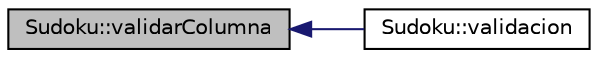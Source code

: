 digraph "Sudoku::validarColumna"
{
  edge [fontname="Helvetica",fontsize="10",labelfontname="Helvetica",labelfontsize="10"];
  node [fontname="Helvetica",fontsize="10",shape=record];
  rankdir="LR";
  Node1 [label="Sudoku::validarColumna",height=0.2,width=0.4,color="black", fillcolor="grey75", style="filled" fontcolor="black"];
  Node1 -> Node2 [dir="back",color="midnightblue",fontsize="10",style="solid",fontname="Helvetica"];
  Node2 [label="Sudoku::validacion",height=0.2,width=0.4,color="black", fillcolor="white", style="filled",URL="$class_sudoku.html#a77098b62f2a16225172a19374bdf74f5",tooltip="Valida que el tablero este bien realizado. "];
}

